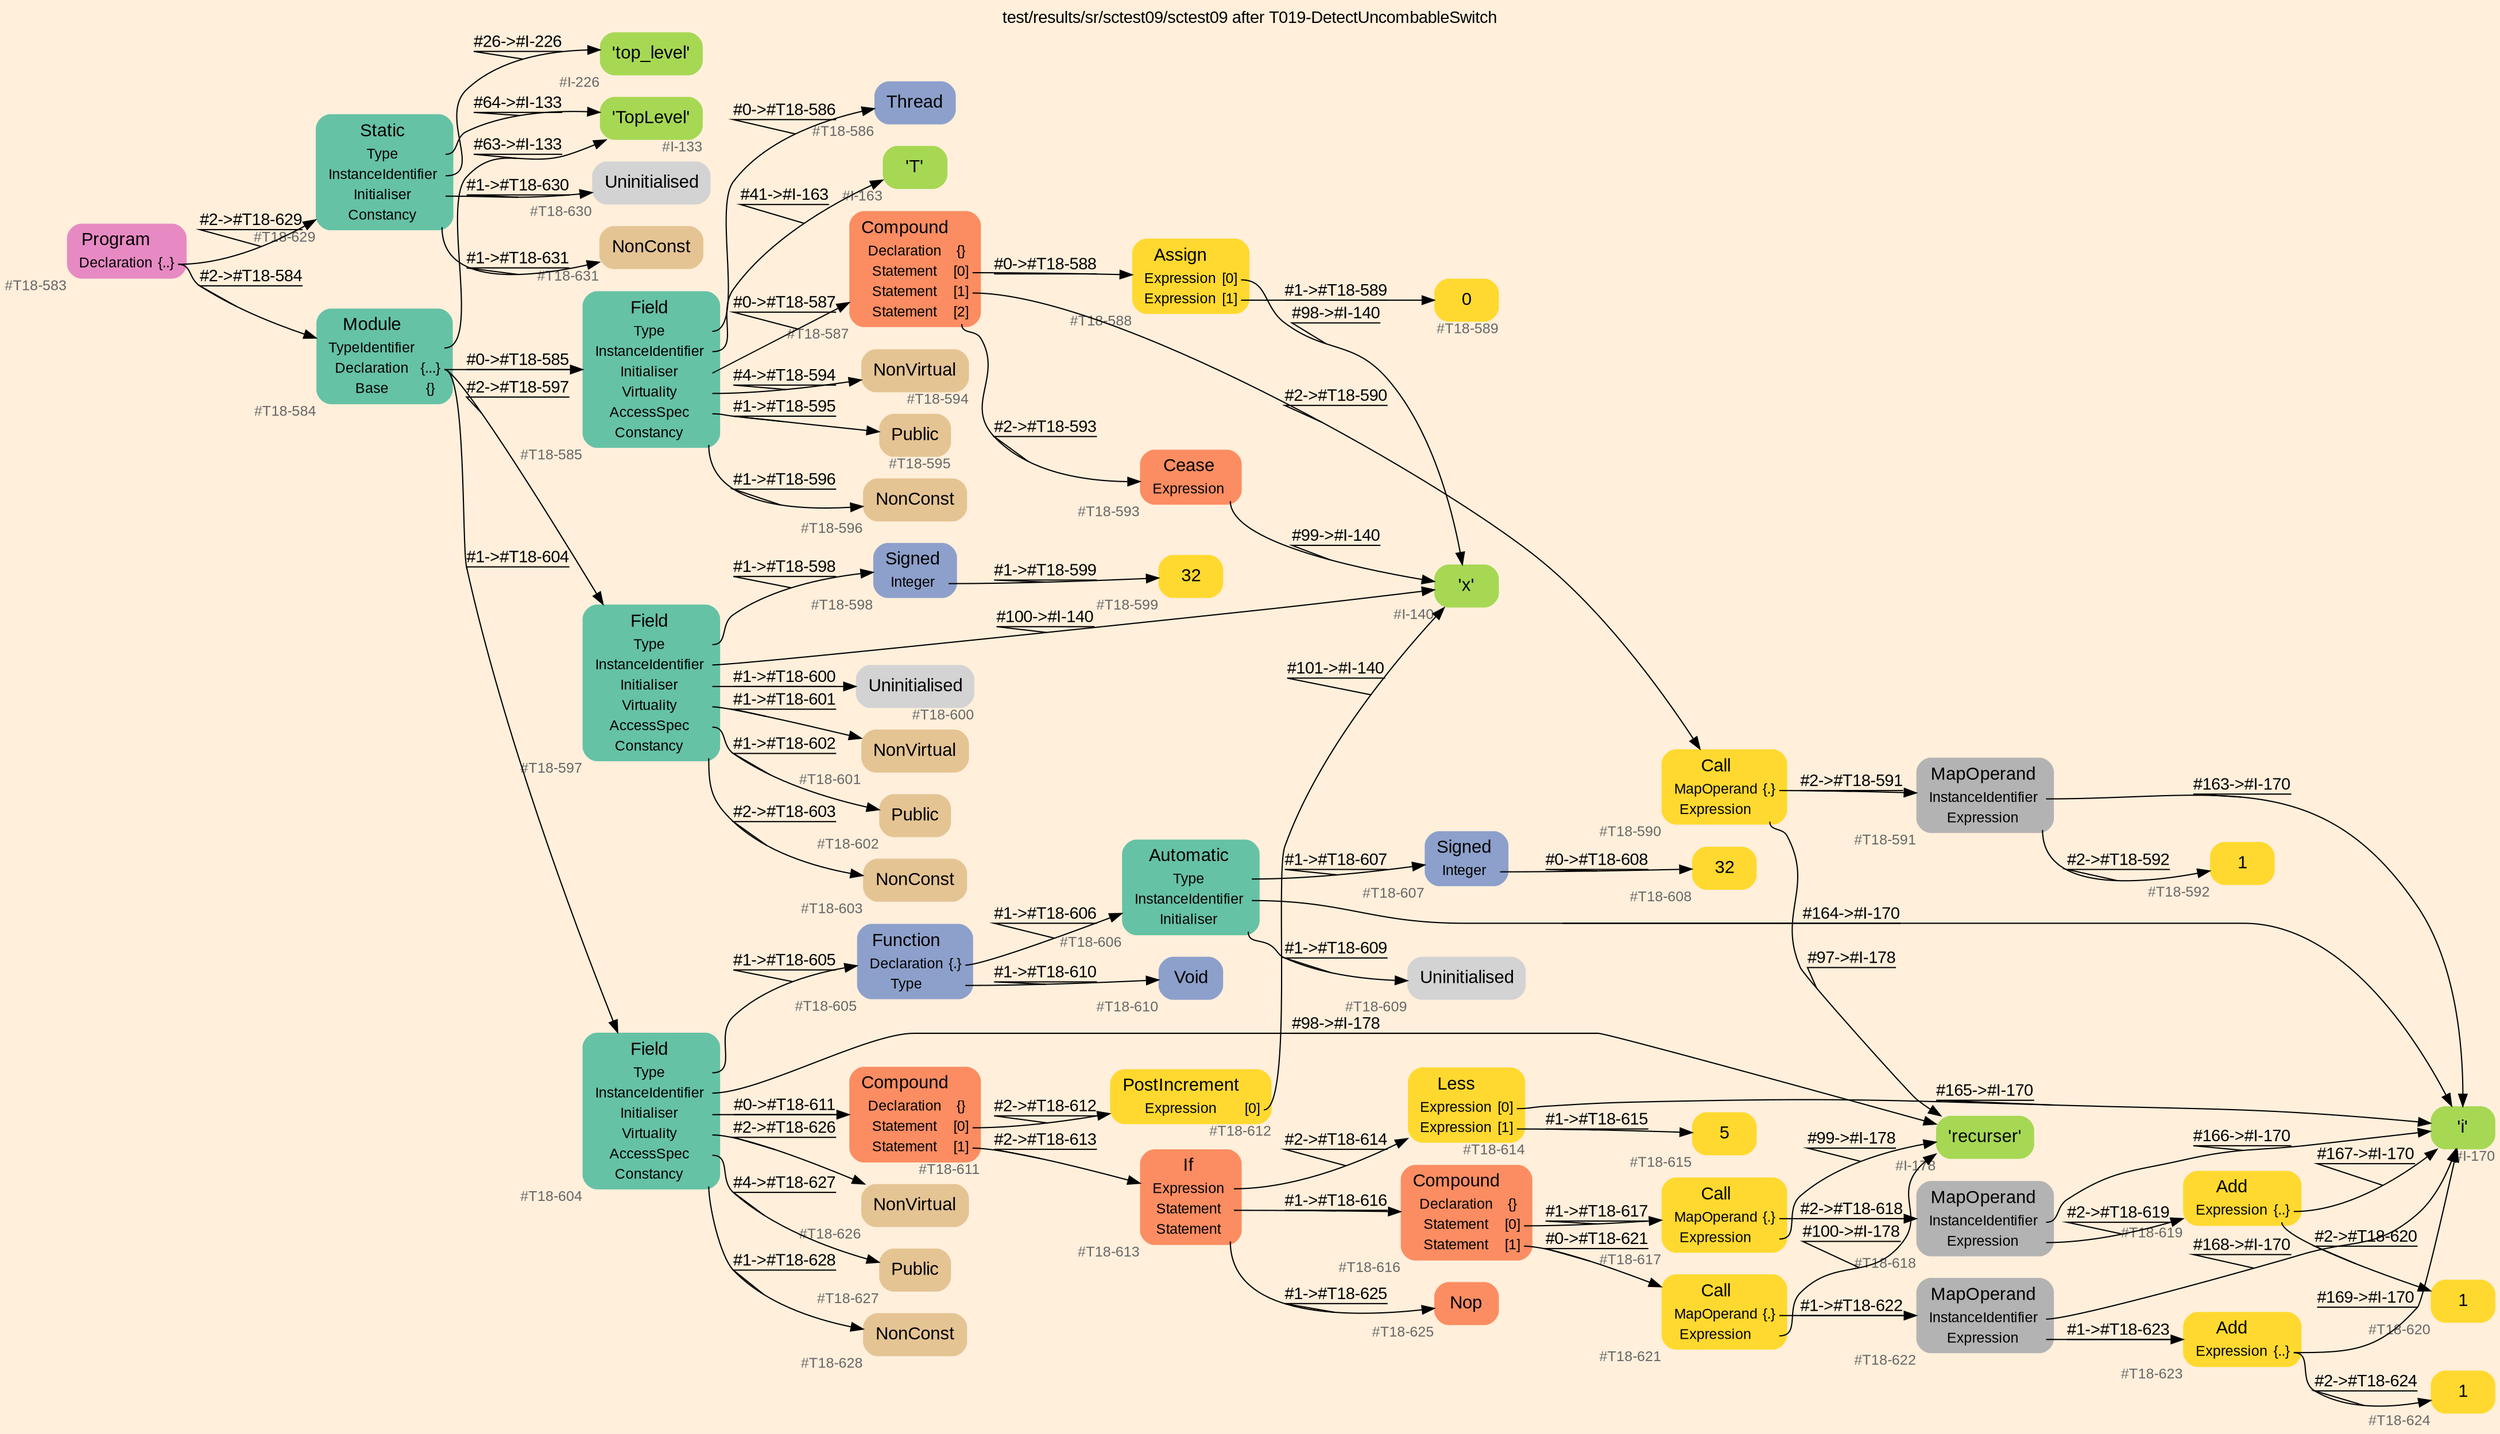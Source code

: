 digraph "test/results/sr/sctest09/sctest09 after T019-DetectUncombableSwitch" {
label = "test/results/sr/sctest09/sctest09 after T019-DetectUncombableSwitch"
labelloc = t
graph [
    rankdir = "LR"
    ranksep = 0.3
    bgcolor = antiquewhite1
    color = black
    fontcolor = black
    fontname = "Arial"
];
node [
    fontname = "Arial"
];
edge [
    fontname = "Arial"
];

// -------------------- node figure --------------------
// -------- block #T18-583 ----------
"#T18-583" [
    fillcolor = "/set28/4"
    xlabel = "#T18-583"
    fontsize = "12"
    fontcolor = grey40
    shape = "plaintext"
    label = <<TABLE BORDER="0" CELLBORDER="0" CELLSPACING="0">
     <TR><TD><FONT COLOR="black" POINT-SIZE="15">Program</FONT></TD></TR>
     <TR><TD><FONT COLOR="black" POINT-SIZE="12">Declaration</FONT></TD><TD PORT="port0"><FONT COLOR="black" POINT-SIZE="12">{..}</FONT></TD></TR>
    </TABLE>>
    style = "rounded,filled"
];

// -------- block #T18-584 ----------
"#T18-584" [
    fillcolor = "/set28/1"
    xlabel = "#T18-584"
    fontsize = "12"
    fontcolor = grey40
    shape = "plaintext"
    label = <<TABLE BORDER="0" CELLBORDER="0" CELLSPACING="0">
     <TR><TD><FONT COLOR="black" POINT-SIZE="15">Module</FONT></TD></TR>
     <TR><TD><FONT COLOR="black" POINT-SIZE="12">TypeIdentifier</FONT></TD><TD PORT="port0"></TD></TR>
     <TR><TD><FONT COLOR="black" POINT-SIZE="12">Declaration</FONT></TD><TD PORT="port1"><FONT COLOR="black" POINT-SIZE="12">{...}</FONT></TD></TR>
     <TR><TD><FONT COLOR="black" POINT-SIZE="12">Base</FONT></TD><TD PORT="port2"><FONT COLOR="black" POINT-SIZE="12">{}</FONT></TD></TR>
    </TABLE>>
    style = "rounded,filled"
];

// -------- block #I-133 ----------
"#I-133" [
    fillcolor = "/set28/5"
    xlabel = "#I-133"
    fontsize = "12"
    fontcolor = grey40
    shape = "plaintext"
    label = <<TABLE BORDER="0" CELLBORDER="0" CELLSPACING="0">
     <TR><TD><FONT COLOR="black" POINT-SIZE="15">'TopLevel'</FONT></TD></TR>
    </TABLE>>
    style = "rounded,filled"
];

// -------- block #T18-585 ----------
"#T18-585" [
    fillcolor = "/set28/1"
    xlabel = "#T18-585"
    fontsize = "12"
    fontcolor = grey40
    shape = "plaintext"
    label = <<TABLE BORDER="0" CELLBORDER="0" CELLSPACING="0">
     <TR><TD><FONT COLOR="black" POINT-SIZE="15">Field</FONT></TD></TR>
     <TR><TD><FONT COLOR="black" POINT-SIZE="12">Type</FONT></TD><TD PORT="port0"></TD></TR>
     <TR><TD><FONT COLOR="black" POINT-SIZE="12">InstanceIdentifier</FONT></TD><TD PORT="port1"></TD></TR>
     <TR><TD><FONT COLOR="black" POINT-SIZE="12">Initialiser</FONT></TD><TD PORT="port2"></TD></TR>
     <TR><TD><FONT COLOR="black" POINT-SIZE="12">Virtuality</FONT></TD><TD PORT="port3"></TD></TR>
     <TR><TD><FONT COLOR="black" POINT-SIZE="12">AccessSpec</FONT></TD><TD PORT="port4"></TD></TR>
     <TR><TD><FONT COLOR="black" POINT-SIZE="12">Constancy</FONT></TD><TD PORT="port5"></TD></TR>
    </TABLE>>
    style = "rounded,filled"
];

// -------- block #T18-586 ----------
"#T18-586" [
    fillcolor = "/set28/3"
    xlabel = "#T18-586"
    fontsize = "12"
    fontcolor = grey40
    shape = "plaintext"
    label = <<TABLE BORDER="0" CELLBORDER="0" CELLSPACING="0">
     <TR><TD><FONT COLOR="black" POINT-SIZE="15">Thread</FONT></TD></TR>
    </TABLE>>
    style = "rounded,filled"
];

// -------- block #I-163 ----------
"#I-163" [
    fillcolor = "/set28/5"
    xlabel = "#I-163"
    fontsize = "12"
    fontcolor = grey40
    shape = "plaintext"
    label = <<TABLE BORDER="0" CELLBORDER="0" CELLSPACING="0">
     <TR><TD><FONT COLOR="black" POINT-SIZE="15">'T'</FONT></TD></TR>
    </TABLE>>
    style = "rounded,filled"
];

// -------- block #T18-587 ----------
"#T18-587" [
    fillcolor = "/set28/2"
    xlabel = "#T18-587"
    fontsize = "12"
    fontcolor = grey40
    shape = "plaintext"
    label = <<TABLE BORDER="0" CELLBORDER="0" CELLSPACING="0">
     <TR><TD><FONT COLOR="black" POINT-SIZE="15">Compound</FONT></TD></TR>
     <TR><TD><FONT COLOR="black" POINT-SIZE="12">Declaration</FONT></TD><TD PORT="port0"><FONT COLOR="black" POINT-SIZE="12">{}</FONT></TD></TR>
     <TR><TD><FONT COLOR="black" POINT-SIZE="12">Statement</FONT></TD><TD PORT="port1"><FONT COLOR="black" POINT-SIZE="12">[0]</FONT></TD></TR>
     <TR><TD><FONT COLOR="black" POINT-SIZE="12">Statement</FONT></TD><TD PORT="port2"><FONT COLOR="black" POINT-SIZE="12">[1]</FONT></TD></TR>
     <TR><TD><FONT COLOR="black" POINT-SIZE="12">Statement</FONT></TD><TD PORT="port3"><FONT COLOR="black" POINT-SIZE="12">[2]</FONT></TD></TR>
    </TABLE>>
    style = "rounded,filled"
];

// -------- block #T18-588 ----------
"#T18-588" [
    fillcolor = "/set28/6"
    xlabel = "#T18-588"
    fontsize = "12"
    fontcolor = grey40
    shape = "plaintext"
    label = <<TABLE BORDER="0" CELLBORDER="0" CELLSPACING="0">
     <TR><TD><FONT COLOR="black" POINT-SIZE="15">Assign</FONT></TD></TR>
     <TR><TD><FONT COLOR="black" POINT-SIZE="12">Expression</FONT></TD><TD PORT="port0"><FONT COLOR="black" POINT-SIZE="12">[0]</FONT></TD></TR>
     <TR><TD><FONT COLOR="black" POINT-SIZE="12">Expression</FONT></TD><TD PORT="port1"><FONT COLOR="black" POINT-SIZE="12">[1]</FONT></TD></TR>
    </TABLE>>
    style = "rounded,filled"
];

// -------- block #I-140 ----------
"#I-140" [
    fillcolor = "/set28/5"
    xlabel = "#I-140"
    fontsize = "12"
    fontcolor = grey40
    shape = "plaintext"
    label = <<TABLE BORDER="0" CELLBORDER="0" CELLSPACING="0">
     <TR><TD><FONT COLOR="black" POINT-SIZE="15">'x'</FONT></TD></TR>
    </TABLE>>
    style = "rounded,filled"
];

// -------- block #T18-589 ----------
"#T18-589" [
    fillcolor = "/set28/6"
    xlabel = "#T18-589"
    fontsize = "12"
    fontcolor = grey40
    shape = "plaintext"
    label = <<TABLE BORDER="0" CELLBORDER="0" CELLSPACING="0">
     <TR><TD><FONT COLOR="black" POINT-SIZE="15">0</FONT></TD></TR>
    </TABLE>>
    style = "rounded,filled"
];

// -------- block #T18-590 ----------
"#T18-590" [
    fillcolor = "/set28/6"
    xlabel = "#T18-590"
    fontsize = "12"
    fontcolor = grey40
    shape = "plaintext"
    label = <<TABLE BORDER="0" CELLBORDER="0" CELLSPACING="0">
     <TR><TD><FONT COLOR="black" POINT-SIZE="15">Call</FONT></TD></TR>
     <TR><TD><FONT COLOR="black" POINT-SIZE="12">MapOperand</FONT></TD><TD PORT="port0"><FONT COLOR="black" POINT-SIZE="12">{.}</FONT></TD></TR>
     <TR><TD><FONT COLOR="black" POINT-SIZE="12">Expression</FONT></TD><TD PORT="port1"></TD></TR>
    </TABLE>>
    style = "rounded,filled"
];

// -------- block #T18-591 ----------
"#T18-591" [
    fillcolor = "/set28/8"
    xlabel = "#T18-591"
    fontsize = "12"
    fontcolor = grey40
    shape = "plaintext"
    label = <<TABLE BORDER="0" CELLBORDER="0" CELLSPACING="0">
     <TR><TD><FONT COLOR="black" POINT-SIZE="15">MapOperand</FONT></TD></TR>
     <TR><TD><FONT COLOR="black" POINT-SIZE="12">InstanceIdentifier</FONT></TD><TD PORT="port0"></TD></TR>
     <TR><TD><FONT COLOR="black" POINT-SIZE="12">Expression</FONT></TD><TD PORT="port1"></TD></TR>
    </TABLE>>
    style = "rounded,filled"
];

// -------- block #I-170 ----------
"#I-170" [
    fillcolor = "/set28/5"
    xlabel = "#I-170"
    fontsize = "12"
    fontcolor = grey40
    shape = "plaintext"
    label = <<TABLE BORDER="0" CELLBORDER="0" CELLSPACING="0">
     <TR><TD><FONT COLOR="black" POINT-SIZE="15">'i'</FONT></TD></TR>
    </TABLE>>
    style = "rounded,filled"
];

// -------- block #T18-592 ----------
"#T18-592" [
    fillcolor = "/set28/6"
    xlabel = "#T18-592"
    fontsize = "12"
    fontcolor = grey40
    shape = "plaintext"
    label = <<TABLE BORDER="0" CELLBORDER="0" CELLSPACING="0">
     <TR><TD><FONT COLOR="black" POINT-SIZE="15">1</FONT></TD></TR>
    </TABLE>>
    style = "rounded,filled"
];

// -------- block #I-178 ----------
"#I-178" [
    fillcolor = "/set28/5"
    xlabel = "#I-178"
    fontsize = "12"
    fontcolor = grey40
    shape = "plaintext"
    label = <<TABLE BORDER="0" CELLBORDER="0" CELLSPACING="0">
     <TR><TD><FONT COLOR="black" POINT-SIZE="15">'recurser'</FONT></TD></TR>
    </TABLE>>
    style = "rounded,filled"
];

// -------- block #T18-593 ----------
"#T18-593" [
    fillcolor = "/set28/2"
    xlabel = "#T18-593"
    fontsize = "12"
    fontcolor = grey40
    shape = "plaintext"
    label = <<TABLE BORDER="0" CELLBORDER="0" CELLSPACING="0">
     <TR><TD><FONT COLOR="black" POINT-SIZE="15">Cease</FONT></TD></TR>
     <TR><TD><FONT COLOR="black" POINT-SIZE="12">Expression</FONT></TD><TD PORT="port0"></TD></TR>
    </TABLE>>
    style = "rounded,filled"
];

// -------- block #T18-594 ----------
"#T18-594" [
    fillcolor = "/set28/7"
    xlabel = "#T18-594"
    fontsize = "12"
    fontcolor = grey40
    shape = "plaintext"
    label = <<TABLE BORDER="0" CELLBORDER="0" CELLSPACING="0">
     <TR><TD><FONT COLOR="black" POINT-SIZE="15">NonVirtual</FONT></TD></TR>
    </TABLE>>
    style = "rounded,filled"
];

// -------- block #T18-595 ----------
"#T18-595" [
    fillcolor = "/set28/7"
    xlabel = "#T18-595"
    fontsize = "12"
    fontcolor = grey40
    shape = "plaintext"
    label = <<TABLE BORDER="0" CELLBORDER="0" CELLSPACING="0">
     <TR><TD><FONT COLOR="black" POINT-SIZE="15">Public</FONT></TD></TR>
    </TABLE>>
    style = "rounded,filled"
];

// -------- block #T18-596 ----------
"#T18-596" [
    fillcolor = "/set28/7"
    xlabel = "#T18-596"
    fontsize = "12"
    fontcolor = grey40
    shape = "plaintext"
    label = <<TABLE BORDER="0" CELLBORDER="0" CELLSPACING="0">
     <TR><TD><FONT COLOR="black" POINT-SIZE="15">NonConst</FONT></TD></TR>
    </TABLE>>
    style = "rounded,filled"
];

// -------- block #T18-597 ----------
"#T18-597" [
    fillcolor = "/set28/1"
    xlabel = "#T18-597"
    fontsize = "12"
    fontcolor = grey40
    shape = "plaintext"
    label = <<TABLE BORDER="0" CELLBORDER="0" CELLSPACING="0">
     <TR><TD><FONT COLOR="black" POINT-SIZE="15">Field</FONT></TD></TR>
     <TR><TD><FONT COLOR="black" POINT-SIZE="12">Type</FONT></TD><TD PORT="port0"></TD></TR>
     <TR><TD><FONT COLOR="black" POINT-SIZE="12">InstanceIdentifier</FONT></TD><TD PORT="port1"></TD></TR>
     <TR><TD><FONT COLOR="black" POINT-SIZE="12">Initialiser</FONT></TD><TD PORT="port2"></TD></TR>
     <TR><TD><FONT COLOR="black" POINT-SIZE="12">Virtuality</FONT></TD><TD PORT="port3"></TD></TR>
     <TR><TD><FONT COLOR="black" POINT-SIZE="12">AccessSpec</FONT></TD><TD PORT="port4"></TD></TR>
     <TR><TD><FONT COLOR="black" POINT-SIZE="12">Constancy</FONT></TD><TD PORT="port5"></TD></TR>
    </TABLE>>
    style = "rounded,filled"
];

// -------- block #T18-598 ----------
"#T18-598" [
    fillcolor = "/set28/3"
    xlabel = "#T18-598"
    fontsize = "12"
    fontcolor = grey40
    shape = "plaintext"
    label = <<TABLE BORDER="0" CELLBORDER="0" CELLSPACING="0">
     <TR><TD><FONT COLOR="black" POINT-SIZE="15">Signed</FONT></TD></TR>
     <TR><TD><FONT COLOR="black" POINT-SIZE="12">Integer</FONT></TD><TD PORT="port0"></TD></TR>
    </TABLE>>
    style = "rounded,filled"
];

// -------- block #T18-599 ----------
"#T18-599" [
    fillcolor = "/set28/6"
    xlabel = "#T18-599"
    fontsize = "12"
    fontcolor = grey40
    shape = "plaintext"
    label = <<TABLE BORDER="0" CELLBORDER="0" CELLSPACING="0">
     <TR><TD><FONT COLOR="black" POINT-SIZE="15">32</FONT></TD></TR>
    </TABLE>>
    style = "rounded,filled"
];

// -------- block #T18-600 ----------
"#T18-600" [
    xlabel = "#T18-600"
    fontsize = "12"
    fontcolor = grey40
    shape = "plaintext"
    label = <<TABLE BORDER="0" CELLBORDER="0" CELLSPACING="0">
     <TR><TD><FONT COLOR="black" POINT-SIZE="15">Uninitialised</FONT></TD></TR>
    </TABLE>>
    style = "rounded,filled"
];

// -------- block #T18-601 ----------
"#T18-601" [
    fillcolor = "/set28/7"
    xlabel = "#T18-601"
    fontsize = "12"
    fontcolor = grey40
    shape = "plaintext"
    label = <<TABLE BORDER="0" CELLBORDER="0" CELLSPACING="0">
     <TR><TD><FONT COLOR="black" POINT-SIZE="15">NonVirtual</FONT></TD></TR>
    </TABLE>>
    style = "rounded,filled"
];

// -------- block #T18-602 ----------
"#T18-602" [
    fillcolor = "/set28/7"
    xlabel = "#T18-602"
    fontsize = "12"
    fontcolor = grey40
    shape = "plaintext"
    label = <<TABLE BORDER="0" CELLBORDER="0" CELLSPACING="0">
     <TR><TD><FONT COLOR="black" POINT-SIZE="15">Public</FONT></TD></TR>
    </TABLE>>
    style = "rounded,filled"
];

// -------- block #T18-603 ----------
"#T18-603" [
    fillcolor = "/set28/7"
    xlabel = "#T18-603"
    fontsize = "12"
    fontcolor = grey40
    shape = "plaintext"
    label = <<TABLE BORDER="0" CELLBORDER="0" CELLSPACING="0">
     <TR><TD><FONT COLOR="black" POINT-SIZE="15">NonConst</FONT></TD></TR>
    </TABLE>>
    style = "rounded,filled"
];

// -------- block #T18-604 ----------
"#T18-604" [
    fillcolor = "/set28/1"
    xlabel = "#T18-604"
    fontsize = "12"
    fontcolor = grey40
    shape = "plaintext"
    label = <<TABLE BORDER="0" CELLBORDER="0" CELLSPACING="0">
     <TR><TD><FONT COLOR="black" POINT-SIZE="15">Field</FONT></TD></TR>
     <TR><TD><FONT COLOR="black" POINT-SIZE="12">Type</FONT></TD><TD PORT="port0"></TD></TR>
     <TR><TD><FONT COLOR="black" POINT-SIZE="12">InstanceIdentifier</FONT></TD><TD PORT="port1"></TD></TR>
     <TR><TD><FONT COLOR="black" POINT-SIZE="12">Initialiser</FONT></TD><TD PORT="port2"></TD></TR>
     <TR><TD><FONT COLOR="black" POINT-SIZE="12">Virtuality</FONT></TD><TD PORT="port3"></TD></TR>
     <TR><TD><FONT COLOR="black" POINT-SIZE="12">AccessSpec</FONT></TD><TD PORT="port4"></TD></TR>
     <TR><TD><FONT COLOR="black" POINT-SIZE="12">Constancy</FONT></TD><TD PORT="port5"></TD></TR>
    </TABLE>>
    style = "rounded,filled"
];

// -------- block #T18-605 ----------
"#T18-605" [
    fillcolor = "/set28/3"
    xlabel = "#T18-605"
    fontsize = "12"
    fontcolor = grey40
    shape = "plaintext"
    label = <<TABLE BORDER="0" CELLBORDER="0" CELLSPACING="0">
     <TR><TD><FONT COLOR="black" POINT-SIZE="15">Function</FONT></TD></TR>
     <TR><TD><FONT COLOR="black" POINT-SIZE="12">Declaration</FONT></TD><TD PORT="port0"><FONT COLOR="black" POINT-SIZE="12">{.}</FONT></TD></TR>
     <TR><TD><FONT COLOR="black" POINT-SIZE="12">Type</FONT></TD><TD PORT="port1"></TD></TR>
    </TABLE>>
    style = "rounded,filled"
];

// -------- block #T18-606 ----------
"#T18-606" [
    fillcolor = "/set28/1"
    xlabel = "#T18-606"
    fontsize = "12"
    fontcolor = grey40
    shape = "plaintext"
    label = <<TABLE BORDER="0" CELLBORDER="0" CELLSPACING="0">
     <TR><TD><FONT COLOR="black" POINT-SIZE="15">Automatic</FONT></TD></TR>
     <TR><TD><FONT COLOR="black" POINT-SIZE="12">Type</FONT></TD><TD PORT="port0"></TD></TR>
     <TR><TD><FONT COLOR="black" POINT-SIZE="12">InstanceIdentifier</FONT></TD><TD PORT="port1"></TD></TR>
     <TR><TD><FONT COLOR="black" POINT-SIZE="12">Initialiser</FONT></TD><TD PORT="port2"></TD></TR>
    </TABLE>>
    style = "rounded,filled"
];

// -------- block #T18-607 ----------
"#T18-607" [
    fillcolor = "/set28/3"
    xlabel = "#T18-607"
    fontsize = "12"
    fontcolor = grey40
    shape = "plaintext"
    label = <<TABLE BORDER="0" CELLBORDER="0" CELLSPACING="0">
     <TR><TD><FONT COLOR="black" POINT-SIZE="15">Signed</FONT></TD></TR>
     <TR><TD><FONT COLOR="black" POINT-SIZE="12">Integer</FONT></TD><TD PORT="port0"></TD></TR>
    </TABLE>>
    style = "rounded,filled"
];

// -------- block #T18-608 ----------
"#T18-608" [
    fillcolor = "/set28/6"
    xlabel = "#T18-608"
    fontsize = "12"
    fontcolor = grey40
    shape = "plaintext"
    label = <<TABLE BORDER="0" CELLBORDER="0" CELLSPACING="0">
     <TR><TD><FONT COLOR="black" POINT-SIZE="15">32</FONT></TD></TR>
    </TABLE>>
    style = "rounded,filled"
];

// -------- block #T18-609 ----------
"#T18-609" [
    xlabel = "#T18-609"
    fontsize = "12"
    fontcolor = grey40
    shape = "plaintext"
    label = <<TABLE BORDER="0" CELLBORDER="0" CELLSPACING="0">
     <TR><TD><FONT COLOR="black" POINT-SIZE="15">Uninitialised</FONT></TD></TR>
    </TABLE>>
    style = "rounded,filled"
];

// -------- block #T18-610 ----------
"#T18-610" [
    fillcolor = "/set28/3"
    xlabel = "#T18-610"
    fontsize = "12"
    fontcolor = grey40
    shape = "plaintext"
    label = <<TABLE BORDER="0" CELLBORDER="0" CELLSPACING="0">
     <TR><TD><FONT COLOR="black" POINT-SIZE="15">Void</FONT></TD></TR>
    </TABLE>>
    style = "rounded,filled"
];

// -------- block #T18-611 ----------
"#T18-611" [
    fillcolor = "/set28/2"
    xlabel = "#T18-611"
    fontsize = "12"
    fontcolor = grey40
    shape = "plaintext"
    label = <<TABLE BORDER="0" CELLBORDER="0" CELLSPACING="0">
     <TR><TD><FONT COLOR="black" POINT-SIZE="15">Compound</FONT></TD></TR>
     <TR><TD><FONT COLOR="black" POINT-SIZE="12">Declaration</FONT></TD><TD PORT="port0"><FONT COLOR="black" POINT-SIZE="12">{}</FONT></TD></TR>
     <TR><TD><FONT COLOR="black" POINT-SIZE="12">Statement</FONT></TD><TD PORT="port1"><FONT COLOR="black" POINT-SIZE="12">[0]</FONT></TD></TR>
     <TR><TD><FONT COLOR="black" POINT-SIZE="12">Statement</FONT></TD><TD PORT="port2"><FONT COLOR="black" POINT-SIZE="12">[1]</FONT></TD></TR>
    </TABLE>>
    style = "rounded,filled"
];

// -------- block #T18-612 ----------
"#T18-612" [
    fillcolor = "/set28/6"
    xlabel = "#T18-612"
    fontsize = "12"
    fontcolor = grey40
    shape = "plaintext"
    label = <<TABLE BORDER="0" CELLBORDER="0" CELLSPACING="0">
     <TR><TD><FONT COLOR="black" POINT-SIZE="15">PostIncrement</FONT></TD></TR>
     <TR><TD><FONT COLOR="black" POINT-SIZE="12">Expression</FONT></TD><TD PORT="port0"><FONT COLOR="black" POINT-SIZE="12">[0]</FONT></TD></TR>
    </TABLE>>
    style = "rounded,filled"
];

// -------- block #T18-613 ----------
"#T18-613" [
    fillcolor = "/set28/2"
    xlabel = "#T18-613"
    fontsize = "12"
    fontcolor = grey40
    shape = "plaintext"
    label = <<TABLE BORDER="0" CELLBORDER="0" CELLSPACING="0">
     <TR><TD><FONT COLOR="black" POINT-SIZE="15">If</FONT></TD></TR>
     <TR><TD><FONT COLOR="black" POINT-SIZE="12">Expression</FONT></TD><TD PORT="port0"></TD></TR>
     <TR><TD><FONT COLOR="black" POINT-SIZE="12">Statement</FONT></TD><TD PORT="port1"></TD></TR>
     <TR><TD><FONT COLOR="black" POINT-SIZE="12">Statement</FONT></TD><TD PORT="port2"></TD></TR>
    </TABLE>>
    style = "rounded,filled"
];

// -------- block #T18-614 ----------
"#T18-614" [
    fillcolor = "/set28/6"
    xlabel = "#T18-614"
    fontsize = "12"
    fontcolor = grey40
    shape = "plaintext"
    label = <<TABLE BORDER="0" CELLBORDER="0" CELLSPACING="0">
     <TR><TD><FONT COLOR="black" POINT-SIZE="15">Less</FONT></TD></TR>
     <TR><TD><FONT COLOR="black" POINT-SIZE="12">Expression</FONT></TD><TD PORT="port0"><FONT COLOR="black" POINT-SIZE="12">[0]</FONT></TD></TR>
     <TR><TD><FONT COLOR="black" POINT-SIZE="12">Expression</FONT></TD><TD PORT="port1"><FONT COLOR="black" POINT-SIZE="12">[1]</FONT></TD></TR>
    </TABLE>>
    style = "rounded,filled"
];

// -------- block #T18-615 ----------
"#T18-615" [
    fillcolor = "/set28/6"
    xlabel = "#T18-615"
    fontsize = "12"
    fontcolor = grey40
    shape = "plaintext"
    label = <<TABLE BORDER="0" CELLBORDER="0" CELLSPACING="0">
     <TR><TD><FONT COLOR="black" POINT-SIZE="15">5</FONT></TD></TR>
    </TABLE>>
    style = "rounded,filled"
];

// -------- block #T18-616 ----------
"#T18-616" [
    fillcolor = "/set28/2"
    xlabel = "#T18-616"
    fontsize = "12"
    fontcolor = grey40
    shape = "plaintext"
    label = <<TABLE BORDER="0" CELLBORDER="0" CELLSPACING="0">
     <TR><TD><FONT COLOR="black" POINT-SIZE="15">Compound</FONT></TD></TR>
     <TR><TD><FONT COLOR="black" POINT-SIZE="12">Declaration</FONT></TD><TD PORT="port0"><FONT COLOR="black" POINT-SIZE="12">{}</FONT></TD></TR>
     <TR><TD><FONT COLOR="black" POINT-SIZE="12">Statement</FONT></TD><TD PORT="port1"><FONT COLOR="black" POINT-SIZE="12">[0]</FONT></TD></TR>
     <TR><TD><FONT COLOR="black" POINT-SIZE="12">Statement</FONT></TD><TD PORT="port2"><FONT COLOR="black" POINT-SIZE="12">[1]</FONT></TD></TR>
    </TABLE>>
    style = "rounded,filled"
];

// -------- block #T18-617 ----------
"#T18-617" [
    fillcolor = "/set28/6"
    xlabel = "#T18-617"
    fontsize = "12"
    fontcolor = grey40
    shape = "plaintext"
    label = <<TABLE BORDER="0" CELLBORDER="0" CELLSPACING="0">
     <TR><TD><FONT COLOR="black" POINT-SIZE="15">Call</FONT></TD></TR>
     <TR><TD><FONT COLOR="black" POINT-SIZE="12">MapOperand</FONT></TD><TD PORT="port0"><FONT COLOR="black" POINT-SIZE="12">{.}</FONT></TD></TR>
     <TR><TD><FONT COLOR="black" POINT-SIZE="12">Expression</FONT></TD><TD PORT="port1"></TD></TR>
    </TABLE>>
    style = "rounded,filled"
];

// -------- block #T18-618 ----------
"#T18-618" [
    fillcolor = "/set28/8"
    xlabel = "#T18-618"
    fontsize = "12"
    fontcolor = grey40
    shape = "plaintext"
    label = <<TABLE BORDER="0" CELLBORDER="0" CELLSPACING="0">
     <TR><TD><FONT COLOR="black" POINT-SIZE="15">MapOperand</FONT></TD></TR>
     <TR><TD><FONT COLOR="black" POINT-SIZE="12">InstanceIdentifier</FONT></TD><TD PORT="port0"></TD></TR>
     <TR><TD><FONT COLOR="black" POINT-SIZE="12">Expression</FONT></TD><TD PORT="port1"></TD></TR>
    </TABLE>>
    style = "rounded,filled"
];

// -------- block #T18-619 ----------
"#T18-619" [
    fillcolor = "/set28/6"
    xlabel = "#T18-619"
    fontsize = "12"
    fontcolor = grey40
    shape = "plaintext"
    label = <<TABLE BORDER="0" CELLBORDER="0" CELLSPACING="0">
     <TR><TD><FONT COLOR="black" POINT-SIZE="15">Add</FONT></TD></TR>
     <TR><TD><FONT COLOR="black" POINT-SIZE="12">Expression</FONT></TD><TD PORT="port0"><FONT COLOR="black" POINT-SIZE="12">{..}</FONT></TD></TR>
    </TABLE>>
    style = "rounded,filled"
];

// -------- block #T18-620 ----------
"#T18-620" [
    fillcolor = "/set28/6"
    xlabel = "#T18-620"
    fontsize = "12"
    fontcolor = grey40
    shape = "plaintext"
    label = <<TABLE BORDER="0" CELLBORDER="0" CELLSPACING="0">
     <TR><TD><FONT COLOR="black" POINT-SIZE="15">1</FONT></TD></TR>
    </TABLE>>
    style = "rounded,filled"
];

// -------- block #T18-621 ----------
"#T18-621" [
    fillcolor = "/set28/6"
    xlabel = "#T18-621"
    fontsize = "12"
    fontcolor = grey40
    shape = "plaintext"
    label = <<TABLE BORDER="0" CELLBORDER="0" CELLSPACING="0">
     <TR><TD><FONT COLOR="black" POINT-SIZE="15">Call</FONT></TD></TR>
     <TR><TD><FONT COLOR="black" POINT-SIZE="12">MapOperand</FONT></TD><TD PORT="port0"><FONT COLOR="black" POINT-SIZE="12">{.}</FONT></TD></TR>
     <TR><TD><FONT COLOR="black" POINT-SIZE="12">Expression</FONT></TD><TD PORT="port1"></TD></TR>
    </TABLE>>
    style = "rounded,filled"
];

// -------- block #T18-622 ----------
"#T18-622" [
    fillcolor = "/set28/8"
    xlabel = "#T18-622"
    fontsize = "12"
    fontcolor = grey40
    shape = "plaintext"
    label = <<TABLE BORDER="0" CELLBORDER="0" CELLSPACING="0">
     <TR><TD><FONT COLOR="black" POINT-SIZE="15">MapOperand</FONT></TD></TR>
     <TR><TD><FONT COLOR="black" POINT-SIZE="12">InstanceIdentifier</FONT></TD><TD PORT="port0"></TD></TR>
     <TR><TD><FONT COLOR="black" POINT-SIZE="12">Expression</FONT></TD><TD PORT="port1"></TD></TR>
    </TABLE>>
    style = "rounded,filled"
];

// -------- block #T18-623 ----------
"#T18-623" [
    fillcolor = "/set28/6"
    xlabel = "#T18-623"
    fontsize = "12"
    fontcolor = grey40
    shape = "plaintext"
    label = <<TABLE BORDER="0" CELLBORDER="0" CELLSPACING="0">
     <TR><TD><FONT COLOR="black" POINT-SIZE="15">Add</FONT></TD></TR>
     <TR><TD><FONT COLOR="black" POINT-SIZE="12">Expression</FONT></TD><TD PORT="port0"><FONT COLOR="black" POINT-SIZE="12">{..}</FONT></TD></TR>
    </TABLE>>
    style = "rounded,filled"
];

// -------- block #T18-624 ----------
"#T18-624" [
    fillcolor = "/set28/6"
    xlabel = "#T18-624"
    fontsize = "12"
    fontcolor = grey40
    shape = "plaintext"
    label = <<TABLE BORDER="0" CELLBORDER="0" CELLSPACING="0">
     <TR><TD><FONT COLOR="black" POINT-SIZE="15">1</FONT></TD></TR>
    </TABLE>>
    style = "rounded,filled"
];

// -------- block #T18-625 ----------
"#T18-625" [
    fillcolor = "/set28/2"
    xlabel = "#T18-625"
    fontsize = "12"
    fontcolor = grey40
    shape = "plaintext"
    label = <<TABLE BORDER="0" CELLBORDER="0" CELLSPACING="0">
     <TR><TD><FONT COLOR="black" POINT-SIZE="15">Nop</FONT></TD></TR>
    </TABLE>>
    style = "rounded,filled"
];

// -------- block #T18-626 ----------
"#T18-626" [
    fillcolor = "/set28/7"
    xlabel = "#T18-626"
    fontsize = "12"
    fontcolor = grey40
    shape = "plaintext"
    label = <<TABLE BORDER="0" CELLBORDER="0" CELLSPACING="0">
     <TR><TD><FONT COLOR="black" POINT-SIZE="15">NonVirtual</FONT></TD></TR>
    </TABLE>>
    style = "rounded,filled"
];

// -------- block #T18-627 ----------
"#T18-627" [
    fillcolor = "/set28/7"
    xlabel = "#T18-627"
    fontsize = "12"
    fontcolor = grey40
    shape = "plaintext"
    label = <<TABLE BORDER="0" CELLBORDER="0" CELLSPACING="0">
     <TR><TD><FONT COLOR="black" POINT-SIZE="15">Public</FONT></TD></TR>
    </TABLE>>
    style = "rounded,filled"
];

// -------- block #T18-628 ----------
"#T18-628" [
    fillcolor = "/set28/7"
    xlabel = "#T18-628"
    fontsize = "12"
    fontcolor = grey40
    shape = "plaintext"
    label = <<TABLE BORDER="0" CELLBORDER="0" CELLSPACING="0">
     <TR><TD><FONT COLOR="black" POINT-SIZE="15">NonConst</FONT></TD></TR>
    </TABLE>>
    style = "rounded,filled"
];

// -------- block #T18-629 ----------
"#T18-629" [
    fillcolor = "/set28/1"
    xlabel = "#T18-629"
    fontsize = "12"
    fontcolor = grey40
    shape = "plaintext"
    label = <<TABLE BORDER="0" CELLBORDER="0" CELLSPACING="0">
     <TR><TD><FONT COLOR="black" POINT-SIZE="15">Static</FONT></TD></TR>
     <TR><TD><FONT COLOR="black" POINT-SIZE="12">Type</FONT></TD><TD PORT="port0"></TD></TR>
     <TR><TD><FONT COLOR="black" POINT-SIZE="12">InstanceIdentifier</FONT></TD><TD PORT="port1"></TD></TR>
     <TR><TD><FONT COLOR="black" POINT-SIZE="12">Initialiser</FONT></TD><TD PORT="port2"></TD></TR>
     <TR><TD><FONT COLOR="black" POINT-SIZE="12">Constancy</FONT></TD><TD PORT="port3"></TD></TR>
    </TABLE>>
    style = "rounded,filled"
];

// -------- block #I-226 ----------
"#I-226" [
    fillcolor = "/set28/5"
    xlabel = "#I-226"
    fontsize = "12"
    fontcolor = grey40
    shape = "plaintext"
    label = <<TABLE BORDER="0" CELLBORDER="0" CELLSPACING="0">
     <TR><TD><FONT COLOR="black" POINT-SIZE="15">'top_level'</FONT></TD></TR>
    </TABLE>>
    style = "rounded,filled"
];

// -------- block #T18-630 ----------
"#T18-630" [
    xlabel = "#T18-630"
    fontsize = "12"
    fontcolor = grey40
    shape = "plaintext"
    label = <<TABLE BORDER="0" CELLBORDER="0" CELLSPACING="0">
     <TR><TD><FONT COLOR="black" POINT-SIZE="15">Uninitialised</FONT></TD></TR>
    </TABLE>>
    style = "rounded,filled"
];

// -------- block #T18-631 ----------
"#T18-631" [
    fillcolor = "/set28/7"
    xlabel = "#T18-631"
    fontsize = "12"
    fontcolor = grey40
    shape = "plaintext"
    label = <<TABLE BORDER="0" CELLBORDER="0" CELLSPACING="0">
     <TR><TD><FONT COLOR="black" POINT-SIZE="15">NonConst</FONT></TD></TR>
    </TABLE>>
    style = "rounded,filled"
];

"#T18-583":port0 -> "#T18-584" [
    label = "#2-&gt;#T18-584"
    decorate = true
    color = black
    fontcolor = black
];

"#T18-583":port0 -> "#T18-629" [
    label = "#2-&gt;#T18-629"
    decorate = true
    color = black
    fontcolor = black
];

"#T18-584":port0 -> "#I-133" [
    label = "#63-&gt;#I-133"
    decorate = true
    color = black
    fontcolor = black
];

"#T18-584":port1 -> "#T18-585" [
    label = "#0-&gt;#T18-585"
    decorate = true
    color = black
    fontcolor = black
];

"#T18-584":port1 -> "#T18-597" [
    label = "#2-&gt;#T18-597"
    decorate = true
    color = black
    fontcolor = black
];

"#T18-584":port1 -> "#T18-604" [
    label = "#1-&gt;#T18-604"
    decorate = true
    color = black
    fontcolor = black
];

"#T18-585":port0 -> "#T18-586" [
    label = "#0-&gt;#T18-586"
    decorate = true
    color = black
    fontcolor = black
];

"#T18-585":port1 -> "#I-163" [
    label = "#41-&gt;#I-163"
    decorate = true
    color = black
    fontcolor = black
];

"#T18-585":port2 -> "#T18-587" [
    label = "#0-&gt;#T18-587"
    decorate = true
    color = black
    fontcolor = black
];

"#T18-585":port3 -> "#T18-594" [
    label = "#4-&gt;#T18-594"
    decorate = true
    color = black
    fontcolor = black
];

"#T18-585":port4 -> "#T18-595" [
    label = "#1-&gt;#T18-595"
    decorate = true
    color = black
    fontcolor = black
];

"#T18-585":port5 -> "#T18-596" [
    label = "#1-&gt;#T18-596"
    decorate = true
    color = black
    fontcolor = black
];

"#T18-587":port1 -> "#T18-588" [
    label = "#0-&gt;#T18-588"
    decorate = true
    color = black
    fontcolor = black
];

"#T18-587":port2 -> "#T18-590" [
    label = "#2-&gt;#T18-590"
    decorate = true
    color = black
    fontcolor = black
];

"#T18-587":port3 -> "#T18-593" [
    label = "#2-&gt;#T18-593"
    decorate = true
    color = black
    fontcolor = black
];

"#T18-588":port0 -> "#I-140" [
    label = "#98-&gt;#I-140"
    decorate = true
    color = black
    fontcolor = black
];

"#T18-588":port1 -> "#T18-589" [
    label = "#1-&gt;#T18-589"
    decorate = true
    color = black
    fontcolor = black
];

"#T18-590":port0 -> "#T18-591" [
    label = "#2-&gt;#T18-591"
    decorate = true
    color = black
    fontcolor = black
];

"#T18-590":port1 -> "#I-178" [
    label = "#97-&gt;#I-178"
    decorate = true
    color = black
    fontcolor = black
];

"#T18-591":port0 -> "#I-170" [
    label = "#163-&gt;#I-170"
    decorate = true
    color = black
    fontcolor = black
];

"#T18-591":port1 -> "#T18-592" [
    label = "#2-&gt;#T18-592"
    decorate = true
    color = black
    fontcolor = black
];

"#T18-593":port0 -> "#I-140" [
    label = "#99-&gt;#I-140"
    decorate = true
    color = black
    fontcolor = black
];

"#T18-597":port0 -> "#T18-598" [
    label = "#1-&gt;#T18-598"
    decorate = true
    color = black
    fontcolor = black
];

"#T18-597":port1 -> "#I-140" [
    label = "#100-&gt;#I-140"
    decorate = true
    color = black
    fontcolor = black
];

"#T18-597":port2 -> "#T18-600" [
    label = "#1-&gt;#T18-600"
    decorate = true
    color = black
    fontcolor = black
];

"#T18-597":port3 -> "#T18-601" [
    label = "#1-&gt;#T18-601"
    decorate = true
    color = black
    fontcolor = black
];

"#T18-597":port4 -> "#T18-602" [
    label = "#1-&gt;#T18-602"
    decorate = true
    color = black
    fontcolor = black
];

"#T18-597":port5 -> "#T18-603" [
    label = "#2-&gt;#T18-603"
    decorate = true
    color = black
    fontcolor = black
];

"#T18-598":port0 -> "#T18-599" [
    label = "#1-&gt;#T18-599"
    decorate = true
    color = black
    fontcolor = black
];

"#T18-604":port0 -> "#T18-605" [
    label = "#1-&gt;#T18-605"
    decorate = true
    color = black
    fontcolor = black
];

"#T18-604":port1 -> "#I-178" [
    label = "#98-&gt;#I-178"
    decorate = true
    color = black
    fontcolor = black
];

"#T18-604":port2 -> "#T18-611" [
    label = "#0-&gt;#T18-611"
    decorate = true
    color = black
    fontcolor = black
];

"#T18-604":port3 -> "#T18-626" [
    label = "#2-&gt;#T18-626"
    decorate = true
    color = black
    fontcolor = black
];

"#T18-604":port4 -> "#T18-627" [
    label = "#4-&gt;#T18-627"
    decorate = true
    color = black
    fontcolor = black
];

"#T18-604":port5 -> "#T18-628" [
    label = "#1-&gt;#T18-628"
    decorate = true
    color = black
    fontcolor = black
];

"#T18-605":port0 -> "#T18-606" [
    label = "#1-&gt;#T18-606"
    decorate = true
    color = black
    fontcolor = black
];

"#T18-605":port1 -> "#T18-610" [
    label = "#1-&gt;#T18-610"
    decorate = true
    color = black
    fontcolor = black
];

"#T18-606":port0 -> "#T18-607" [
    label = "#1-&gt;#T18-607"
    decorate = true
    color = black
    fontcolor = black
];

"#T18-606":port1 -> "#I-170" [
    label = "#164-&gt;#I-170"
    decorate = true
    color = black
    fontcolor = black
];

"#T18-606":port2 -> "#T18-609" [
    label = "#1-&gt;#T18-609"
    decorate = true
    color = black
    fontcolor = black
];

"#T18-607":port0 -> "#T18-608" [
    label = "#0-&gt;#T18-608"
    decorate = true
    color = black
    fontcolor = black
];

"#T18-611":port1 -> "#T18-612" [
    label = "#2-&gt;#T18-612"
    decorate = true
    color = black
    fontcolor = black
];

"#T18-611":port2 -> "#T18-613" [
    label = "#2-&gt;#T18-613"
    decorate = true
    color = black
    fontcolor = black
];

"#T18-612":port0 -> "#I-140" [
    label = "#101-&gt;#I-140"
    decorate = true
    color = black
    fontcolor = black
];

"#T18-613":port0 -> "#T18-614" [
    label = "#2-&gt;#T18-614"
    decorate = true
    color = black
    fontcolor = black
];

"#T18-613":port1 -> "#T18-616" [
    label = "#1-&gt;#T18-616"
    decorate = true
    color = black
    fontcolor = black
];

"#T18-613":port2 -> "#T18-625" [
    label = "#1-&gt;#T18-625"
    decorate = true
    color = black
    fontcolor = black
];

"#T18-614":port0 -> "#I-170" [
    label = "#165-&gt;#I-170"
    decorate = true
    color = black
    fontcolor = black
];

"#T18-614":port1 -> "#T18-615" [
    label = "#1-&gt;#T18-615"
    decorate = true
    color = black
    fontcolor = black
];

"#T18-616":port1 -> "#T18-617" [
    label = "#1-&gt;#T18-617"
    decorate = true
    color = black
    fontcolor = black
];

"#T18-616":port2 -> "#T18-621" [
    label = "#0-&gt;#T18-621"
    decorate = true
    color = black
    fontcolor = black
];

"#T18-617":port0 -> "#T18-618" [
    label = "#2-&gt;#T18-618"
    decorate = true
    color = black
    fontcolor = black
];

"#T18-617":port1 -> "#I-178" [
    label = "#99-&gt;#I-178"
    decorate = true
    color = black
    fontcolor = black
];

"#T18-618":port0 -> "#I-170" [
    label = "#166-&gt;#I-170"
    decorate = true
    color = black
    fontcolor = black
];

"#T18-618":port1 -> "#T18-619" [
    label = "#2-&gt;#T18-619"
    decorate = true
    color = black
    fontcolor = black
];

"#T18-619":port0 -> "#I-170" [
    label = "#167-&gt;#I-170"
    decorate = true
    color = black
    fontcolor = black
];

"#T18-619":port0 -> "#T18-620" [
    label = "#2-&gt;#T18-620"
    decorate = true
    color = black
    fontcolor = black
];

"#T18-621":port0 -> "#T18-622" [
    label = "#1-&gt;#T18-622"
    decorate = true
    color = black
    fontcolor = black
];

"#T18-621":port1 -> "#I-178" [
    label = "#100-&gt;#I-178"
    decorate = true
    color = black
    fontcolor = black
];

"#T18-622":port0 -> "#I-170" [
    label = "#168-&gt;#I-170"
    decorate = true
    color = black
    fontcolor = black
];

"#T18-622":port1 -> "#T18-623" [
    label = "#1-&gt;#T18-623"
    decorate = true
    color = black
    fontcolor = black
];

"#T18-623":port0 -> "#I-170" [
    label = "#169-&gt;#I-170"
    decorate = true
    color = black
    fontcolor = black
];

"#T18-623":port0 -> "#T18-624" [
    label = "#2-&gt;#T18-624"
    decorate = true
    color = black
    fontcolor = black
];

"#T18-629":port0 -> "#I-133" [
    label = "#64-&gt;#I-133"
    decorate = true
    color = black
    fontcolor = black
];

"#T18-629":port1 -> "#I-226" [
    label = "#26-&gt;#I-226"
    decorate = true
    color = black
    fontcolor = black
];

"#T18-629":port2 -> "#T18-630" [
    label = "#1-&gt;#T18-630"
    decorate = true
    color = black
    fontcolor = black
];

"#T18-629":port3 -> "#T18-631" [
    label = "#1-&gt;#T18-631"
    decorate = true
    color = black
    fontcolor = black
];


}
